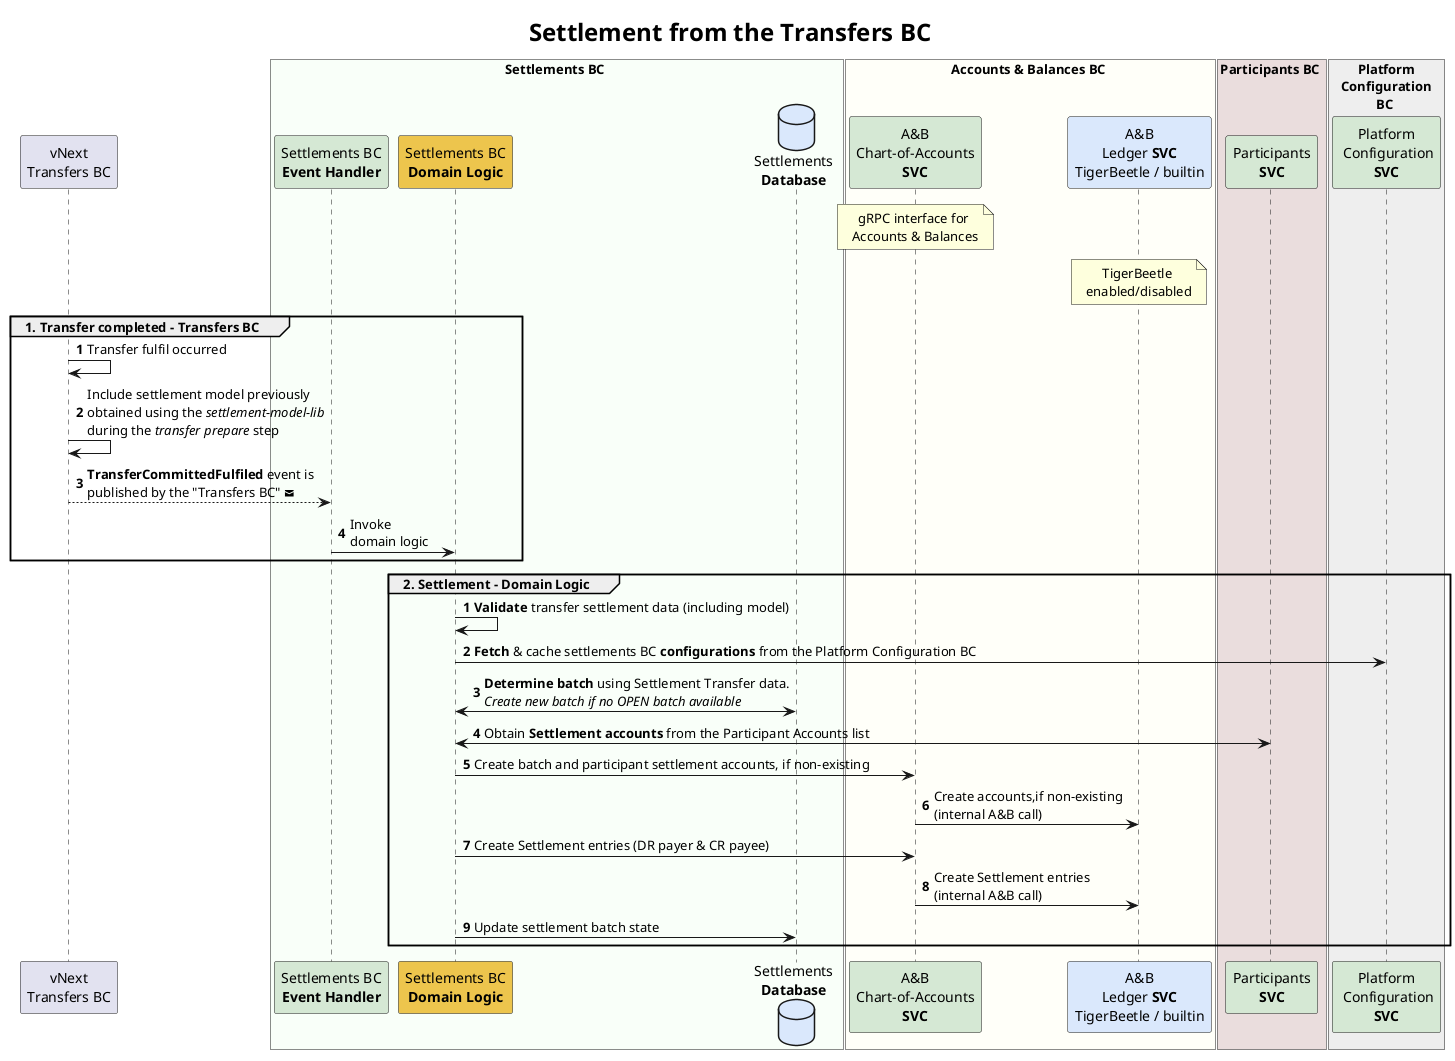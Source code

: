 @startuml
<style>
title {
  FontSize 24
}
</style>

skinparam defaultTextAlignment center
skinparam sequenceMessageAlign left

title Settlement from the Transfers BC

participant "vNext\nTransfers BC" as ext_transfers_bc


box Settlements BC #F9FFF9
'	participant "Settlements BC\n**Rest API**" as sbc_rest #D5E8D4
	participant "Settlements BC\n**Event Handler**" as sbc_event #D5E8D4
	participant "Settlements BC\n**Domain Logic**" as sbc_app_logic #EDC54D
	database "Settlements\n**Database**" as sbc_db #DAE8FC
end box

box Accounts & Balances BC #FFFFF9
    participant "A&B\nChart-of-Accounts\n**SVC**" as abbc_grpc #D5E8D4
    participant "A&B\nLedger **SVC**\nTigerBeetle / builtin" as abbc_tigerbeetle #DAE8FC
    note over abbc_grpc
        gRPC interface for 
        Accounts & Balances
    end note
    note over abbc_tigerbeetle
        TigerBeetle 
        enabled/disabled
    end note
end box

box Participants BC #eadddd
	participant "Participants\n**SVC**" as participants_svc #D5E8D4
end box

box Platform\nConfiguration\nBC #eee
	participant "Platform\n Configuration\n**SVC**" as platfconf_svc #D5E8D4
end box


group 1. Transfer completed - Transfers BC
autonumber
    ext_transfers_bc -> ext_transfers_bc : Transfer fulfil occurred
    ext_transfers_bc -> ext_transfers_bc : Include settlement model previously\nobtained using the //settlement-model-lib//\nduring the //transfer prepare// step
    ext_transfers_bc --> sbc_event : **TransferCommittedFulfiled** event is\npublished by the "Transfers BC" <&envelope-closed>
    sbc_event -> sbc_app_logic : Invoke\ndomain logic
end

group 2. Settlement - Domain Logic
autonumber
    sbc_app_logic -> sbc_app_logic : **Validate** transfer settlement data (including model)
    sbc_app_logic -> platfconf_svc : **Fetch** & cache settlements BC **configurations** from the Platform Configuration BC
    sbc_app_logic <-> sbc_db : **Determine batch** using Settlement Transfer data.\n//Create new batch if no OPEN batch available//
    sbc_app_logic <-> participants_svc : Obtain **Settlement accounts** from the Participant Accounts list
    sbc_app_logic -> abbc_grpc : Create batch and participant settlement accounts, if non-existing
    abbc_grpc -> abbc_tigerbeetle : Create accounts,if non-existing\n(internal A&B call)
    sbc_app_logic -> abbc_grpc: Create Settlement entries (DR payer & CR payee)
    abbc_grpc -> abbc_tigerbeetle: Create Settlement entries\n(internal A&B call)
    sbc_app_logic -> sbc_db: Update settlement batch state
end

@enduml
